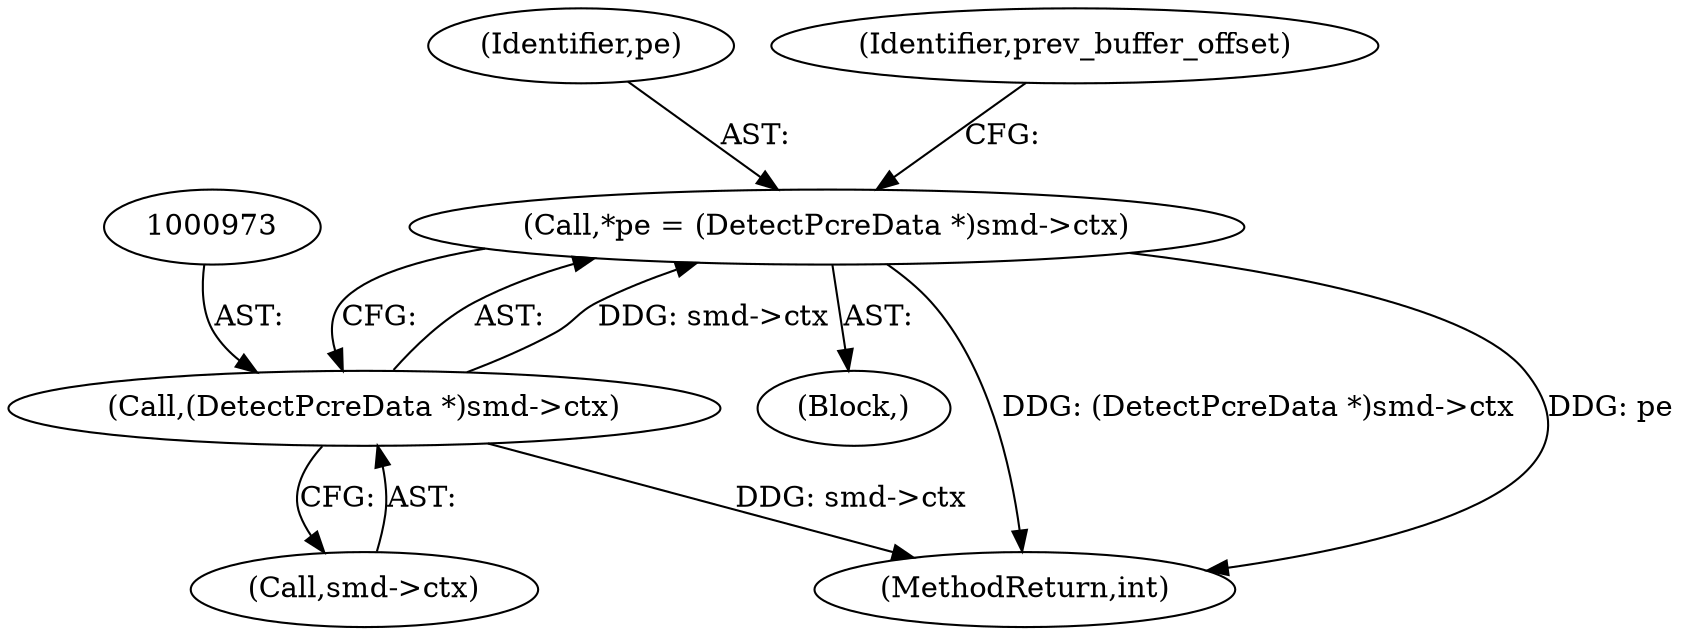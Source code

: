 digraph "0_suricata_47afc577ff763150f9b47f10331f5ef9eb847a57@pointer" {
"1000970" [label="(Call,*pe = (DetectPcreData *)smd->ctx)"];
"1000972" [label="(Call,(DetectPcreData *)smd->ctx)"];
"1000966" [label="(Block,)"];
"1000974" [label="(Call,smd->ctx)"];
"1000972" [label="(Call,(DetectPcreData *)smd->ctx)"];
"1000971" [label="(Identifier,pe)"];
"1000970" [label="(Call,*pe = (DetectPcreData *)smd->ctx)"];
"1001577" [label="(MethodReturn,int)"];
"1000979" [label="(Identifier,prev_buffer_offset)"];
"1000970" -> "1000966"  [label="AST: "];
"1000970" -> "1000972"  [label="CFG: "];
"1000971" -> "1000970"  [label="AST: "];
"1000972" -> "1000970"  [label="AST: "];
"1000979" -> "1000970"  [label="CFG: "];
"1000970" -> "1001577"  [label="DDG: (DetectPcreData *)smd->ctx"];
"1000970" -> "1001577"  [label="DDG: pe"];
"1000972" -> "1000970"  [label="DDG: smd->ctx"];
"1000972" -> "1000974"  [label="CFG: "];
"1000973" -> "1000972"  [label="AST: "];
"1000974" -> "1000972"  [label="AST: "];
"1000972" -> "1001577"  [label="DDG: smd->ctx"];
}
